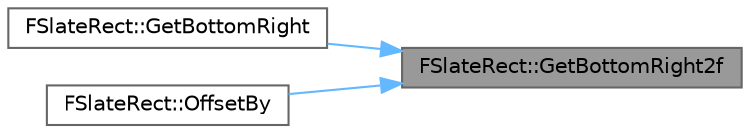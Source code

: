 digraph "FSlateRect::GetBottomRight2f"
{
 // INTERACTIVE_SVG=YES
 // LATEX_PDF_SIZE
  bgcolor="transparent";
  edge [fontname=Helvetica,fontsize=10,labelfontname=Helvetica,labelfontsize=10];
  node [fontname=Helvetica,fontsize=10,shape=box,height=0.2,width=0.4];
  rankdir="RL";
  Node1 [id="Node000001",label="FSlateRect::GetBottomRight2f",height=0.2,width=0.4,color="gray40", fillcolor="grey60", style="filled", fontcolor="black",tooltip=" "];
  Node1 -> Node2 [id="edge1_Node000001_Node000002",dir="back",color="steelblue1",style="solid",tooltip=" "];
  Node2 [id="Node000002",label="FSlateRect::GetBottomRight",height=0.2,width=0.4,color="grey40", fillcolor="white", style="filled",URL="$db/d16/classFSlateRect.html#a4c0235cd0c4379dbc7733497b51c31f5",tooltip="Returns the bottom-right position of the rectangle."];
  Node1 -> Node3 [id="edge2_Node000001_Node000003",dir="back",color="steelblue1",style="solid",tooltip=" "];
  Node3 [id="Node000003",label="FSlateRect::OffsetBy",height=0.2,width=0.4,color="grey40", fillcolor="white", style="filled",URL="$db/d16/classFSlateRect.html#ac154699d19710394355e356f21f2c6ba",tooltip="Return a rectangle that is offset by the amount specified ."];
}
